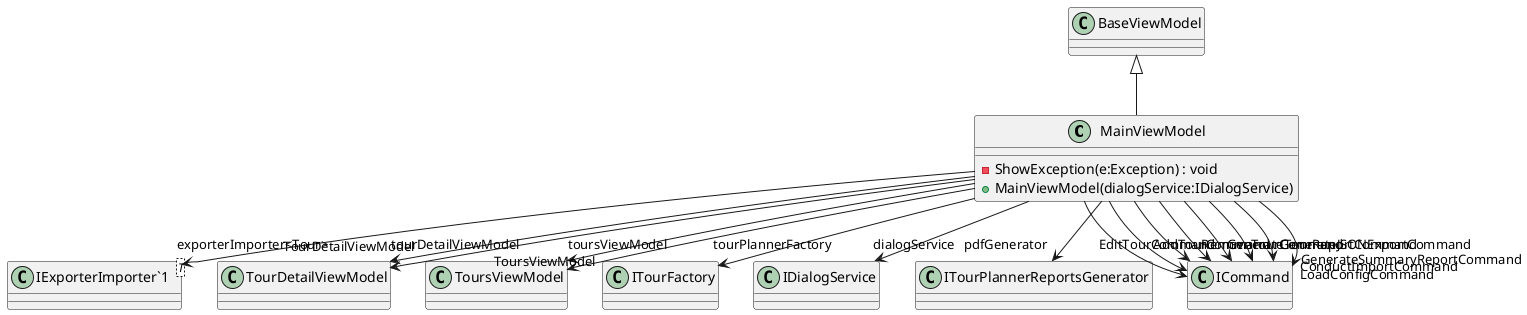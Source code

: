 @startuml
class MainViewModel {
    - ShowException(e:Exception) : void
    + MainViewModel(dialogService:IDialogService)
}
class "IExporterImporter`1"<T> {
}
BaseViewModel <|-- MainViewModel
MainViewModel --> "tourDetailViewModel" TourDetailViewModel
MainViewModel --> "toursViewModel" ToursViewModel
MainViewModel --> "tourPlannerFactory" ITourFactory
MainViewModel --> "dialogService" IDialogService
MainViewModel --> "pdfGenerator" ITourPlannerReportsGenerator
MainViewModel --> "exporterImporter<Tour>" "IExporterImporter`1"
MainViewModel --> "TourDetailViewModel" TourDetailViewModel
MainViewModel --> "ToursViewModel" ToursViewModel
MainViewModel --> "AddTourCommand" ICommand
MainViewModel --> "RemoveTourCommand" ICommand
MainViewModel --> "EditTourCommand" ICommand
MainViewModel --> "GenerateTourReportCommand" ICommand
MainViewModel --> "GenerateSummaryReportCommand" ICommand
MainViewModel --> "GenerateJSONExportCommand" ICommand
MainViewModel --> "ConductImportCommand" ICommand
MainViewModel --> "LoadConfigCommand" ICommand
@enduml
